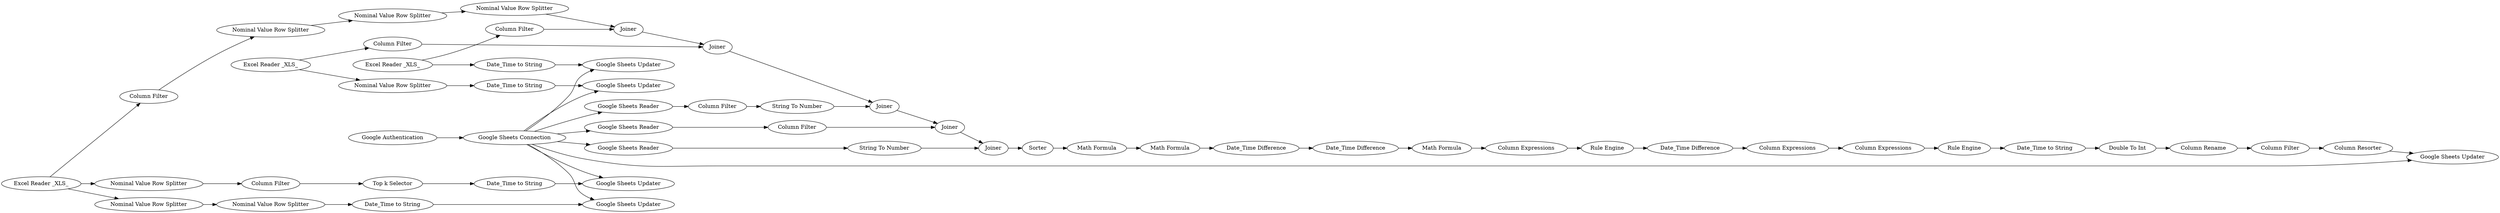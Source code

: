 digraph {
	4 [label=Joiner]
	7 [label="Google Authentication"]
	8 [label="Google Sheets Connection"]
	9 [label="Google Sheets Reader"]
	14 [label="Excel Reader _XLS_"]
	15 [label="Excel Reader _XLS_"]
	16 [label="Excel Reader _XLS_"]
	17 [label="Column Filter"]
	18 [label="Nominal Value Row Splitter"]
	19 [label="Nominal Value Row Splitter"]
	20 [label="Column Filter"]
	21 [label="Column Filter"]
	22 [label="Column Filter"]
	23 [label="Nominal Value Row Splitter"]
	24 [label=Joiner]
	25 [label="String To Number"]
	26 [label="Google Sheets Updater"]
	27 [label="Column Resorter"]
	28 [label="Column Rename"]
	30 [label="Math Formula"]
	31 [label="Column Filter"]
	32 [label=Joiner]
	34 [label="Double To Int"]
	35 [label="Google Sheets Reader"]
	36 [label="Column Filter"]
	37 [label=Joiner]
	38 [label="Math Formula"]
	40 [label="Column Filter"]
	42 [label="Nominal Value Row Splitter"]
	47 [label="Top k Selector"]
	48 [label="Google Sheets Updater"]
	50 [label="Column Expressions"]
	51 [label="Date_Time Difference"]
	53 [label="Rule Engine"]
	54 [label="Date_Time Difference"]
	56 [label="Rule Engine"]
	57 [label="Column Expressions"]
	58 [label="Column Expressions"]
	60 [label="Date_Time to String"]
	61 [label="Date_Time to String"]
	62 [label="Google Sheets Reader"]
	63 [label=Joiner]
	64 [label="String To Number"]
	65 [label=Sorter]
	66 [label="Math Formula"]
	67 [label="Date_Time Difference"]
	68 [label="Google Sheets Updater"]
	69 [label="Nominal Value Row Splitter"]
	70 [label="Nominal Value Row Splitter"]
	71 [label="Google Sheets Updater"]
	72 [label="Date_Time to String"]
	73 [label="Nominal Value Row Splitter"]
	74 [label="Date_Time to String"]
	75 [label="Date_Time to String"]
	76 [label="Google Sheets Updater"]
	4 -> 32
	7 -> 8
	8 -> 9
	8 -> 26
	8 -> 35
	8 -> 62
	8 -> 48
	8 -> 76
	8 -> 68
	8 -> 71
	9 -> 22
	14 -> 17
	14 -> 42
	14 -> 69
	15 -> 20
	15 -> 75
	16 -> 21
	16 -> 73
	17 -> 18
	18 -> 19
	19 -> 23
	20 -> 4
	21 -> 32
	22 -> 25
	23 -> 4
	24 -> 37
	25 -> 24
	27 -> 26
	28 -> 31
	30 -> 38
	31 -> 27
	32 -> 24
	34 -> 28
	35 -> 36
	36 -> 37
	37 -> 63
	38 -> 51
	40 -> 47
	42 -> 40
	47 -> 61
	50 -> 53
	51 -> 67
	53 -> 54
	54 -> 57
	56 -> 60
	57 -> 58
	58 -> 56
	60 -> 34
	61 -> 48
	62 -> 64
	63 -> 65
	64 -> 63
	65 -> 30
	66 -> 50
	67 -> 66
	69 -> 70
	70 -> 72
	72 -> 68
	73 -> 74
	74 -> 71
	75 -> 76
	rankdir=LR
}
